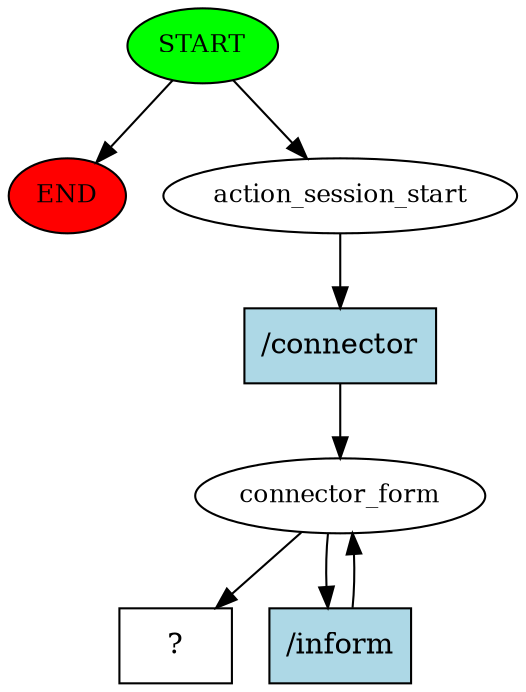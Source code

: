 digraph  {
0 [class="start active", fillcolor=green, fontsize=12, label=START, style=filled];
"-1" [class=end, fillcolor=red, fontsize=12, label=END, style=filled];
1 [class=active, fontsize=12, label=action_session_start];
2 [class=active, fontsize=12, label=connector_form];
4 [class="intent dashed active", label="  ?  ", shape=rect];
5 [class="intent active", fillcolor=lightblue, label="/connector", shape=rect, style=filled];
6 [class="intent active", fillcolor=lightblue, label="/inform", shape=rect, style=filled];
0 -> "-1"  [class="", key=NONE, label=""];
0 -> 1  [class=active, key=NONE, label=""];
1 -> 5  [class=active, key=0];
2 -> 4  [class=active, key=NONE, label=""];
2 -> 6  [class=active, key=0];
5 -> 2  [class=active, key=0];
6 -> 2  [class=active, key=0];
}
